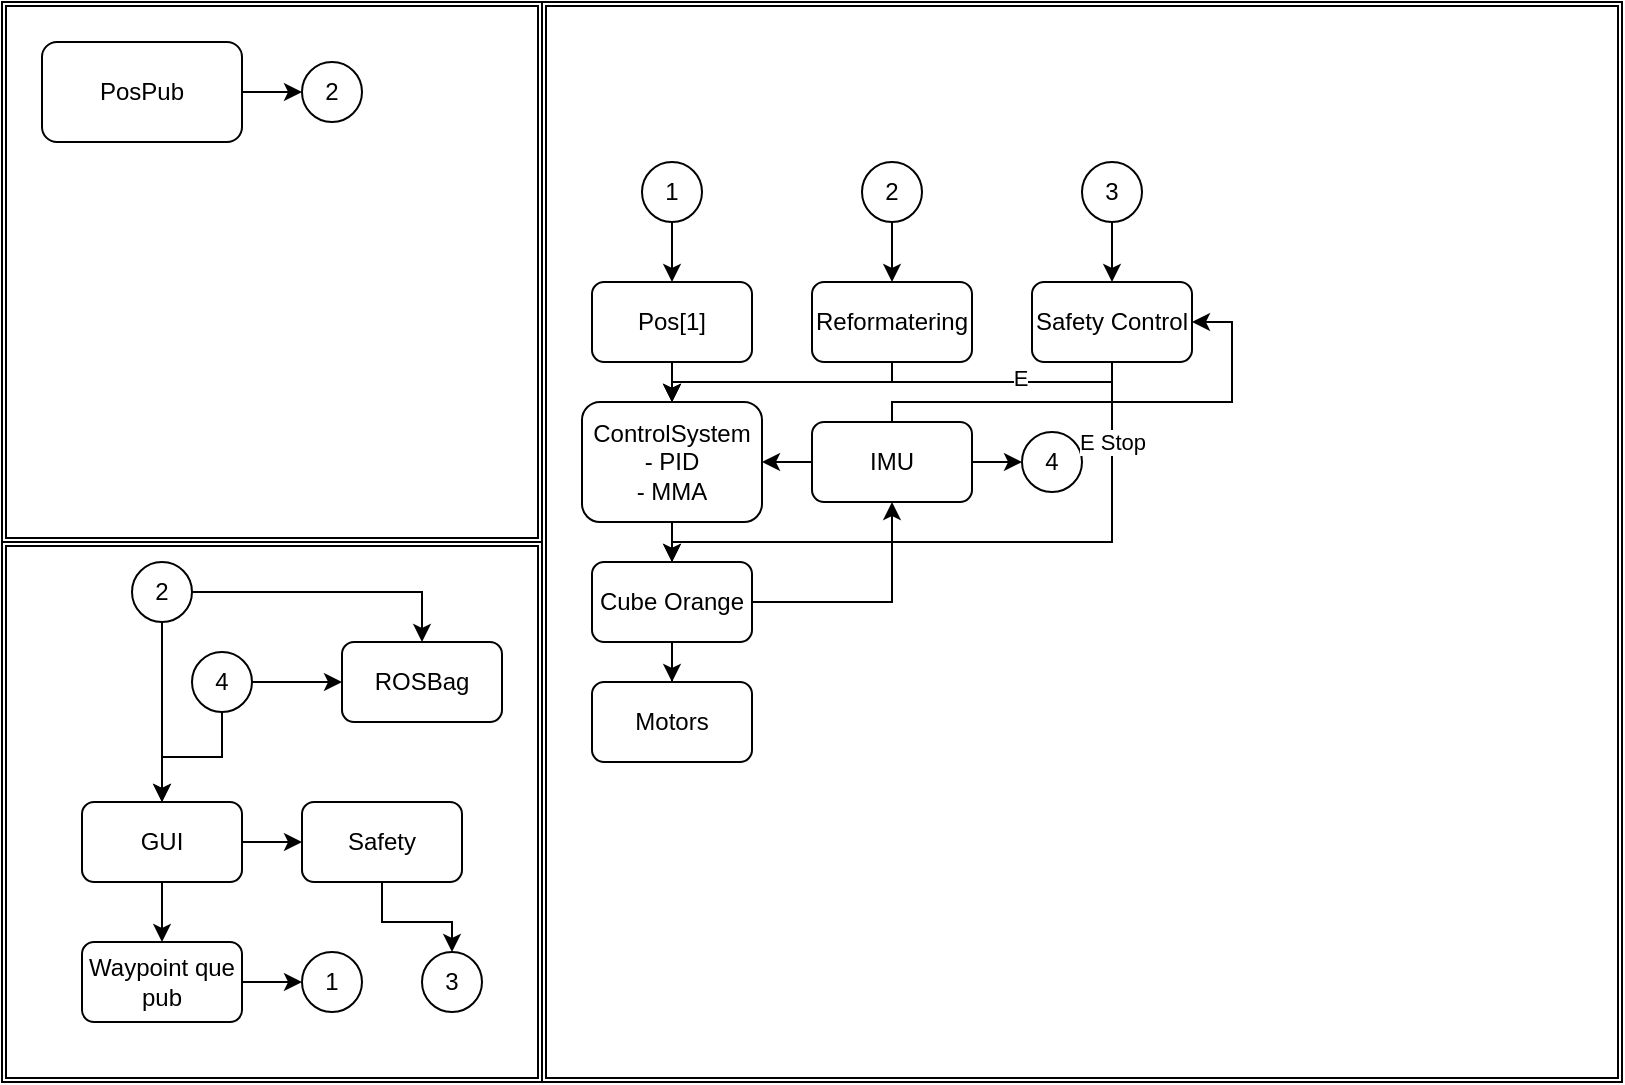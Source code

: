<mxfile version="26.1.0">
  <diagram name="Side-1" id="11mVAwVaZCLM5c5xSN7r">
    <mxGraphModel dx="875" dy="435" grid="1" gridSize="10" guides="1" tooltips="1" connect="1" arrows="1" fold="1" page="1" pageScale="1" pageWidth="827" pageHeight="1169" math="0" shadow="0">
      <root>
        <mxCell id="0" />
        <mxCell id="1" parent="0" />
        <mxCell id="hKpaBizZy8rCdB1rDmeT-2" value="" style="shape=ext;double=1;whiteSpace=wrap;html=1;aspect=fixed;fillColor=none;" vertex="1" parent="1">
          <mxGeometry x="30" y="30" width="270" height="270" as="geometry" />
        </mxCell>
        <mxCell id="hKpaBizZy8rCdB1rDmeT-6" value="" style="edgeStyle=orthogonalEdgeStyle;rounded=0;orthogonalLoop=1;jettySize=auto;html=1;" edge="1" parent="1" source="hKpaBizZy8rCdB1rDmeT-1" target="hKpaBizZy8rCdB1rDmeT-3">
          <mxGeometry relative="1" as="geometry" />
        </mxCell>
        <mxCell id="hKpaBizZy8rCdB1rDmeT-1" value="PosPub" style="rounded=1;whiteSpace=wrap;html=1;" vertex="1" parent="1">
          <mxGeometry x="50" y="50" width="100" height="50" as="geometry" />
        </mxCell>
        <mxCell id="hKpaBizZy8rCdB1rDmeT-3" value="2" style="ellipse;whiteSpace=wrap;html=1;aspect=fixed;" vertex="1" parent="1">
          <mxGeometry x="180" y="60" width="30" height="30" as="geometry" />
        </mxCell>
        <mxCell id="hKpaBizZy8rCdB1rDmeT-7" value="" style="shape=ext;double=1;whiteSpace=wrap;html=1;aspect=fixed;fillColor=none;" vertex="1" parent="1">
          <mxGeometry x="30" y="300" width="270" height="270" as="geometry" />
        </mxCell>
        <mxCell id="hKpaBizZy8rCdB1rDmeT-8" value="" style="shape=ext;double=1;whiteSpace=wrap;html=1;aspect=fixed;fillColor=none;" vertex="1" parent="1">
          <mxGeometry x="300" y="30" width="540" height="540" as="geometry" />
        </mxCell>
        <mxCell id="hKpaBizZy8rCdB1rDmeT-12" value="" style="edgeStyle=orthogonalEdgeStyle;rounded=0;orthogonalLoop=1;jettySize=auto;html=1;" edge="1" parent="1" source="hKpaBizZy8rCdB1rDmeT-9" target="hKpaBizZy8rCdB1rDmeT-11">
          <mxGeometry relative="1" as="geometry" />
        </mxCell>
        <mxCell id="hKpaBizZy8rCdB1rDmeT-15" value="" style="edgeStyle=orthogonalEdgeStyle;rounded=0;orthogonalLoop=1;jettySize=auto;html=1;" edge="1" parent="1" source="hKpaBizZy8rCdB1rDmeT-9" target="hKpaBizZy8rCdB1rDmeT-14">
          <mxGeometry relative="1" as="geometry" />
        </mxCell>
        <mxCell id="hKpaBizZy8rCdB1rDmeT-9" value="GUI" style="rounded=1;whiteSpace=wrap;html=1;" vertex="1" parent="1">
          <mxGeometry x="70" y="430" width="80" height="40" as="geometry" />
        </mxCell>
        <mxCell id="hKpaBizZy8rCdB1rDmeT-29" value="" style="edgeStyle=orthogonalEdgeStyle;rounded=0;orthogonalLoop=1;jettySize=auto;html=1;" edge="1" parent="1" source="hKpaBizZy8rCdB1rDmeT-11" target="hKpaBizZy8rCdB1rDmeT-28">
          <mxGeometry relative="1" as="geometry" />
        </mxCell>
        <mxCell id="hKpaBizZy8rCdB1rDmeT-11" value="Waypoint que&lt;div&gt;pub&lt;/div&gt;" style="rounded=1;whiteSpace=wrap;html=1;" vertex="1" parent="1">
          <mxGeometry x="70" y="500" width="80" height="40" as="geometry" />
        </mxCell>
        <mxCell id="hKpaBizZy8rCdB1rDmeT-64" style="edgeStyle=orthogonalEdgeStyle;rounded=0;orthogonalLoop=1;jettySize=auto;html=1;" edge="1" parent="1" source="hKpaBizZy8rCdB1rDmeT-14" target="hKpaBizZy8rCdB1rDmeT-63">
          <mxGeometry relative="1" as="geometry" />
        </mxCell>
        <mxCell id="hKpaBizZy8rCdB1rDmeT-14" value="Safety" style="rounded=1;whiteSpace=wrap;html=1;" vertex="1" parent="1">
          <mxGeometry x="180" y="430" width="80" height="40" as="geometry" />
        </mxCell>
        <mxCell id="hKpaBizZy8rCdB1rDmeT-17" value="ROSBag" style="rounded=1;whiteSpace=wrap;html=1;" vertex="1" parent="1">
          <mxGeometry x="200" y="350" width="80" height="40" as="geometry" />
        </mxCell>
        <mxCell id="hKpaBizZy8rCdB1rDmeT-22" style="edgeStyle=orthogonalEdgeStyle;rounded=0;orthogonalLoop=1;jettySize=auto;html=1;entryX=0.5;entryY=0;entryDx=0;entryDy=0;" edge="1" parent="1" source="hKpaBizZy8rCdB1rDmeT-20" target="hKpaBizZy8rCdB1rDmeT-17">
          <mxGeometry relative="1" as="geometry" />
        </mxCell>
        <mxCell id="hKpaBizZy8rCdB1rDmeT-23" style="edgeStyle=orthogonalEdgeStyle;rounded=0;orthogonalLoop=1;jettySize=auto;html=1;" edge="1" parent="1" source="hKpaBizZy8rCdB1rDmeT-20" target="hKpaBizZy8rCdB1rDmeT-9">
          <mxGeometry relative="1" as="geometry" />
        </mxCell>
        <mxCell id="hKpaBizZy8rCdB1rDmeT-20" value="2" style="ellipse;whiteSpace=wrap;html=1;aspect=fixed;" vertex="1" parent="1">
          <mxGeometry x="95" y="310" width="30" height="30" as="geometry" />
        </mxCell>
        <mxCell id="hKpaBizZy8rCdB1rDmeT-26" style="edgeStyle=orthogonalEdgeStyle;rounded=0;orthogonalLoop=1;jettySize=auto;html=1;" edge="1" parent="1" source="hKpaBizZy8rCdB1rDmeT-25" target="hKpaBizZy8rCdB1rDmeT-17">
          <mxGeometry relative="1" as="geometry" />
        </mxCell>
        <mxCell id="hKpaBizZy8rCdB1rDmeT-27" style="edgeStyle=orthogonalEdgeStyle;rounded=0;orthogonalLoop=1;jettySize=auto;html=1;entryX=0.5;entryY=0;entryDx=0;entryDy=0;" edge="1" parent="1" source="hKpaBizZy8rCdB1rDmeT-25" target="hKpaBizZy8rCdB1rDmeT-9">
          <mxGeometry relative="1" as="geometry" />
        </mxCell>
        <mxCell id="hKpaBizZy8rCdB1rDmeT-25" value="4" style="ellipse;whiteSpace=wrap;html=1;aspect=fixed;" vertex="1" parent="1">
          <mxGeometry x="125" y="355" width="30" height="30" as="geometry" />
        </mxCell>
        <mxCell id="hKpaBizZy8rCdB1rDmeT-28" value="1" style="ellipse;whiteSpace=wrap;html=1;aspect=fixed;" vertex="1" parent="1">
          <mxGeometry x="180" y="505" width="30" height="30" as="geometry" />
        </mxCell>
        <mxCell id="hKpaBizZy8rCdB1rDmeT-40" value="" style="edgeStyle=orthogonalEdgeStyle;rounded=0;orthogonalLoop=1;jettySize=auto;html=1;" edge="1" parent="1" source="hKpaBizZy8rCdB1rDmeT-32" target="hKpaBizZy8rCdB1rDmeT-39">
          <mxGeometry relative="1" as="geometry" />
        </mxCell>
        <mxCell id="hKpaBizZy8rCdB1rDmeT-32" value="Pos[1]" style="rounded=1;whiteSpace=wrap;html=1;" vertex="1" parent="1">
          <mxGeometry x="325" y="170" width="80" height="40" as="geometry" />
        </mxCell>
        <mxCell id="hKpaBizZy8rCdB1rDmeT-36" value="" style="edgeStyle=orthogonalEdgeStyle;rounded=0;orthogonalLoop=1;jettySize=auto;html=1;" edge="1" parent="1" source="hKpaBizZy8rCdB1rDmeT-33" target="hKpaBizZy8rCdB1rDmeT-32">
          <mxGeometry relative="1" as="geometry" />
        </mxCell>
        <mxCell id="hKpaBizZy8rCdB1rDmeT-33" value="1" style="ellipse;whiteSpace=wrap;html=1;aspect=fixed;" vertex="1" parent="1">
          <mxGeometry x="350" y="110" width="30" height="30" as="geometry" />
        </mxCell>
        <mxCell id="hKpaBizZy8rCdB1rDmeT-38" value="" style="edgeStyle=orthogonalEdgeStyle;rounded=0;orthogonalLoop=1;jettySize=auto;html=1;" edge="1" parent="1" source="hKpaBizZy8rCdB1rDmeT-34" target="hKpaBizZy8rCdB1rDmeT-37">
          <mxGeometry relative="1" as="geometry" />
        </mxCell>
        <mxCell id="hKpaBizZy8rCdB1rDmeT-34" value="2" style="ellipse;whiteSpace=wrap;html=1;aspect=fixed;" vertex="1" parent="1">
          <mxGeometry x="460" y="110" width="30" height="30" as="geometry" />
        </mxCell>
        <mxCell id="hKpaBizZy8rCdB1rDmeT-62" value="" style="edgeStyle=orthogonalEdgeStyle;rounded=0;orthogonalLoop=1;jettySize=auto;html=1;" edge="1" parent="1" source="hKpaBizZy8rCdB1rDmeT-35" target="hKpaBizZy8rCdB1rDmeT-56">
          <mxGeometry relative="1" as="geometry" />
        </mxCell>
        <mxCell id="hKpaBizZy8rCdB1rDmeT-35" value="3" style="ellipse;whiteSpace=wrap;html=1;aspect=fixed;" vertex="1" parent="1">
          <mxGeometry x="570" y="110" width="30" height="30" as="geometry" />
        </mxCell>
        <mxCell id="hKpaBizZy8rCdB1rDmeT-55" style="edgeStyle=orthogonalEdgeStyle;rounded=0;orthogonalLoop=1;jettySize=auto;html=1;entryX=0.5;entryY=0;entryDx=0;entryDy=0;" edge="1" parent="1" source="hKpaBizZy8rCdB1rDmeT-37" target="hKpaBizZy8rCdB1rDmeT-39">
          <mxGeometry relative="1" as="geometry">
            <Array as="points">
              <mxPoint x="475" y="220" />
              <mxPoint x="365" y="220" />
            </Array>
          </mxGeometry>
        </mxCell>
        <mxCell id="hKpaBizZy8rCdB1rDmeT-37" value="Reformatering" style="rounded=1;whiteSpace=wrap;html=1;" vertex="1" parent="1">
          <mxGeometry x="435" y="170" width="80" height="40" as="geometry" />
        </mxCell>
        <mxCell id="hKpaBizZy8rCdB1rDmeT-43" value="" style="edgeStyle=orthogonalEdgeStyle;rounded=0;orthogonalLoop=1;jettySize=auto;html=1;" edge="1" parent="1" source="hKpaBizZy8rCdB1rDmeT-39" target="hKpaBizZy8rCdB1rDmeT-42">
          <mxGeometry relative="1" as="geometry" />
        </mxCell>
        <mxCell id="hKpaBizZy8rCdB1rDmeT-39" value="ControlSystem&lt;div&gt;- PID&lt;/div&gt;&lt;div&gt;- MMA&lt;/div&gt;" style="rounded=1;whiteSpace=wrap;html=1;" vertex="1" parent="1">
          <mxGeometry x="320" y="230" width="90" height="60" as="geometry" />
        </mxCell>
        <mxCell id="hKpaBizZy8rCdB1rDmeT-45" value="" style="edgeStyle=orthogonalEdgeStyle;rounded=0;orthogonalLoop=1;jettySize=auto;html=1;" edge="1" parent="1" source="hKpaBizZy8rCdB1rDmeT-42" target="hKpaBizZy8rCdB1rDmeT-44">
          <mxGeometry relative="1" as="geometry" />
        </mxCell>
        <mxCell id="hKpaBizZy8rCdB1rDmeT-49" style="edgeStyle=orthogonalEdgeStyle;rounded=0;orthogonalLoop=1;jettySize=auto;html=1;" edge="1" parent="1" source="hKpaBizZy8rCdB1rDmeT-42" target="hKpaBizZy8rCdB1rDmeT-47">
          <mxGeometry relative="1" as="geometry" />
        </mxCell>
        <mxCell id="hKpaBizZy8rCdB1rDmeT-42" value="Cube Orange" style="rounded=1;whiteSpace=wrap;html=1;" vertex="1" parent="1">
          <mxGeometry x="325" y="310" width="80" height="40" as="geometry" />
        </mxCell>
        <mxCell id="hKpaBizZy8rCdB1rDmeT-44" value="Motors" style="rounded=1;whiteSpace=wrap;html=1;" vertex="1" parent="1">
          <mxGeometry x="325" y="370" width="80" height="40" as="geometry" />
        </mxCell>
        <mxCell id="hKpaBizZy8rCdB1rDmeT-50" value="" style="edgeStyle=orthogonalEdgeStyle;rounded=0;orthogonalLoop=1;jettySize=auto;html=1;" edge="1" parent="1" source="hKpaBizZy8rCdB1rDmeT-47" target="hKpaBizZy8rCdB1rDmeT-39">
          <mxGeometry relative="1" as="geometry" />
        </mxCell>
        <mxCell id="hKpaBizZy8rCdB1rDmeT-60" value="" style="edgeStyle=orthogonalEdgeStyle;rounded=0;orthogonalLoop=1;jettySize=auto;html=1;" edge="1" parent="1" source="hKpaBizZy8rCdB1rDmeT-47" target="hKpaBizZy8rCdB1rDmeT-52">
          <mxGeometry relative="1" as="geometry" />
        </mxCell>
        <mxCell id="hKpaBizZy8rCdB1rDmeT-67" style="edgeStyle=orthogonalEdgeStyle;rounded=0;orthogonalLoop=1;jettySize=auto;html=1;entryX=1;entryY=0.5;entryDx=0;entryDy=0;" edge="1" parent="1" source="hKpaBizZy8rCdB1rDmeT-47" target="hKpaBizZy8rCdB1rDmeT-56">
          <mxGeometry relative="1" as="geometry">
            <Array as="points">
              <mxPoint x="475" y="230" />
              <mxPoint x="645" y="230" />
              <mxPoint x="645" y="190" />
            </Array>
          </mxGeometry>
        </mxCell>
        <mxCell id="hKpaBizZy8rCdB1rDmeT-47" value="IMU" style="rounded=1;whiteSpace=wrap;html=1;" vertex="1" parent="1">
          <mxGeometry x="435" y="240" width="80" height="40" as="geometry" />
        </mxCell>
        <mxCell id="hKpaBizZy8rCdB1rDmeT-52" value="4" style="ellipse;whiteSpace=wrap;html=1;aspect=fixed;" vertex="1" parent="1">
          <mxGeometry x="540" y="245" width="30" height="30" as="geometry" />
        </mxCell>
        <mxCell id="hKpaBizZy8rCdB1rDmeT-59" style="edgeStyle=orthogonalEdgeStyle;rounded=0;orthogonalLoop=1;jettySize=auto;html=1;" edge="1" parent="1" source="hKpaBizZy8rCdB1rDmeT-56" target="hKpaBizZy8rCdB1rDmeT-42">
          <mxGeometry relative="1" as="geometry">
            <Array as="points">
              <mxPoint x="585" y="300" />
              <mxPoint x="365" y="300" />
            </Array>
          </mxGeometry>
        </mxCell>
        <mxCell id="hKpaBizZy8rCdB1rDmeT-65" value="E Stop" style="edgeLabel;html=1;align=center;verticalAlign=middle;resizable=0;points=[];" vertex="1" connectable="0" parent="hKpaBizZy8rCdB1rDmeT-59">
          <mxGeometry x="-0.749" relative="1" as="geometry">
            <mxPoint as="offset" />
          </mxGeometry>
        </mxCell>
        <mxCell id="hKpaBizZy8rCdB1rDmeT-61" style="edgeStyle=orthogonalEdgeStyle;rounded=0;orthogonalLoop=1;jettySize=auto;html=1;" edge="1" parent="1" source="hKpaBizZy8rCdB1rDmeT-56" target="hKpaBizZy8rCdB1rDmeT-39">
          <mxGeometry relative="1" as="geometry">
            <Array as="points">
              <mxPoint x="585" y="220" />
              <mxPoint x="365" y="220" />
            </Array>
          </mxGeometry>
        </mxCell>
        <mxCell id="hKpaBizZy8rCdB1rDmeT-66" value="E" style="edgeLabel;html=1;align=center;verticalAlign=middle;resizable=0;points=[];" vertex="1" connectable="0" parent="hKpaBizZy8rCdB1rDmeT-61">
          <mxGeometry x="-0.533" y="-2" relative="1" as="geometry">
            <mxPoint as="offset" />
          </mxGeometry>
        </mxCell>
        <mxCell id="hKpaBizZy8rCdB1rDmeT-56" value="Safety Control" style="rounded=1;whiteSpace=wrap;html=1;" vertex="1" parent="1">
          <mxGeometry x="545" y="170" width="80" height="40" as="geometry" />
        </mxCell>
        <mxCell id="hKpaBizZy8rCdB1rDmeT-63" value="3" style="ellipse;whiteSpace=wrap;html=1;aspect=fixed;" vertex="1" parent="1">
          <mxGeometry x="240" y="505" width="30" height="30" as="geometry" />
        </mxCell>
      </root>
    </mxGraphModel>
  </diagram>
</mxfile>
